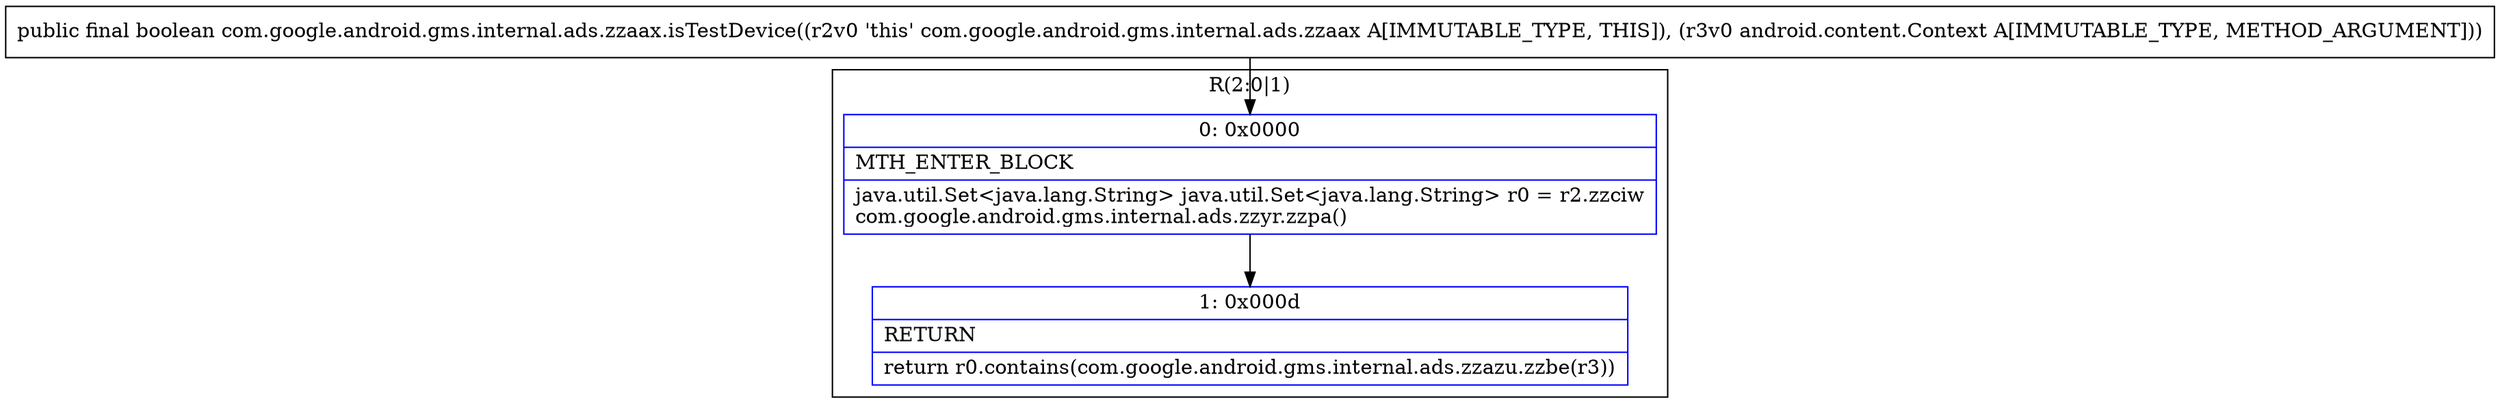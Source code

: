 digraph "CFG forcom.google.android.gms.internal.ads.zzaax.isTestDevice(Landroid\/content\/Context;)Z" {
subgraph cluster_Region_249467815 {
label = "R(2:0|1)";
node [shape=record,color=blue];
Node_0 [shape=record,label="{0\:\ 0x0000|MTH_ENTER_BLOCK\l|java.util.Set\<java.lang.String\> java.util.Set\<java.lang.String\> r0 = r2.zzciw\lcom.google.android.gms.internal.ads.zzyr.zzpa()\l}"];
Node_1 [shape=record,label="{1\:\ 0x000d|RETURN\l|return r0.contains(com.google.android.gms.internal.ads.zzazu.zzbe(r3))\l}"];
}
MethodNode[shape=record,label="{public final boolean com.google.android.gms.internal.ads.zzaax.isTestDevice((r2v0 'this' com.google.android.gms.internal.ads.zzaax A[IMMUTABLE_TYPE, THIS]), (r3v0 android.content.Context A[IMMUTABLE_TYPE, METHOD_ARGUMENT])) }"];
MethodNode -> Node_0;
Node_0 -> Node_1;
}

